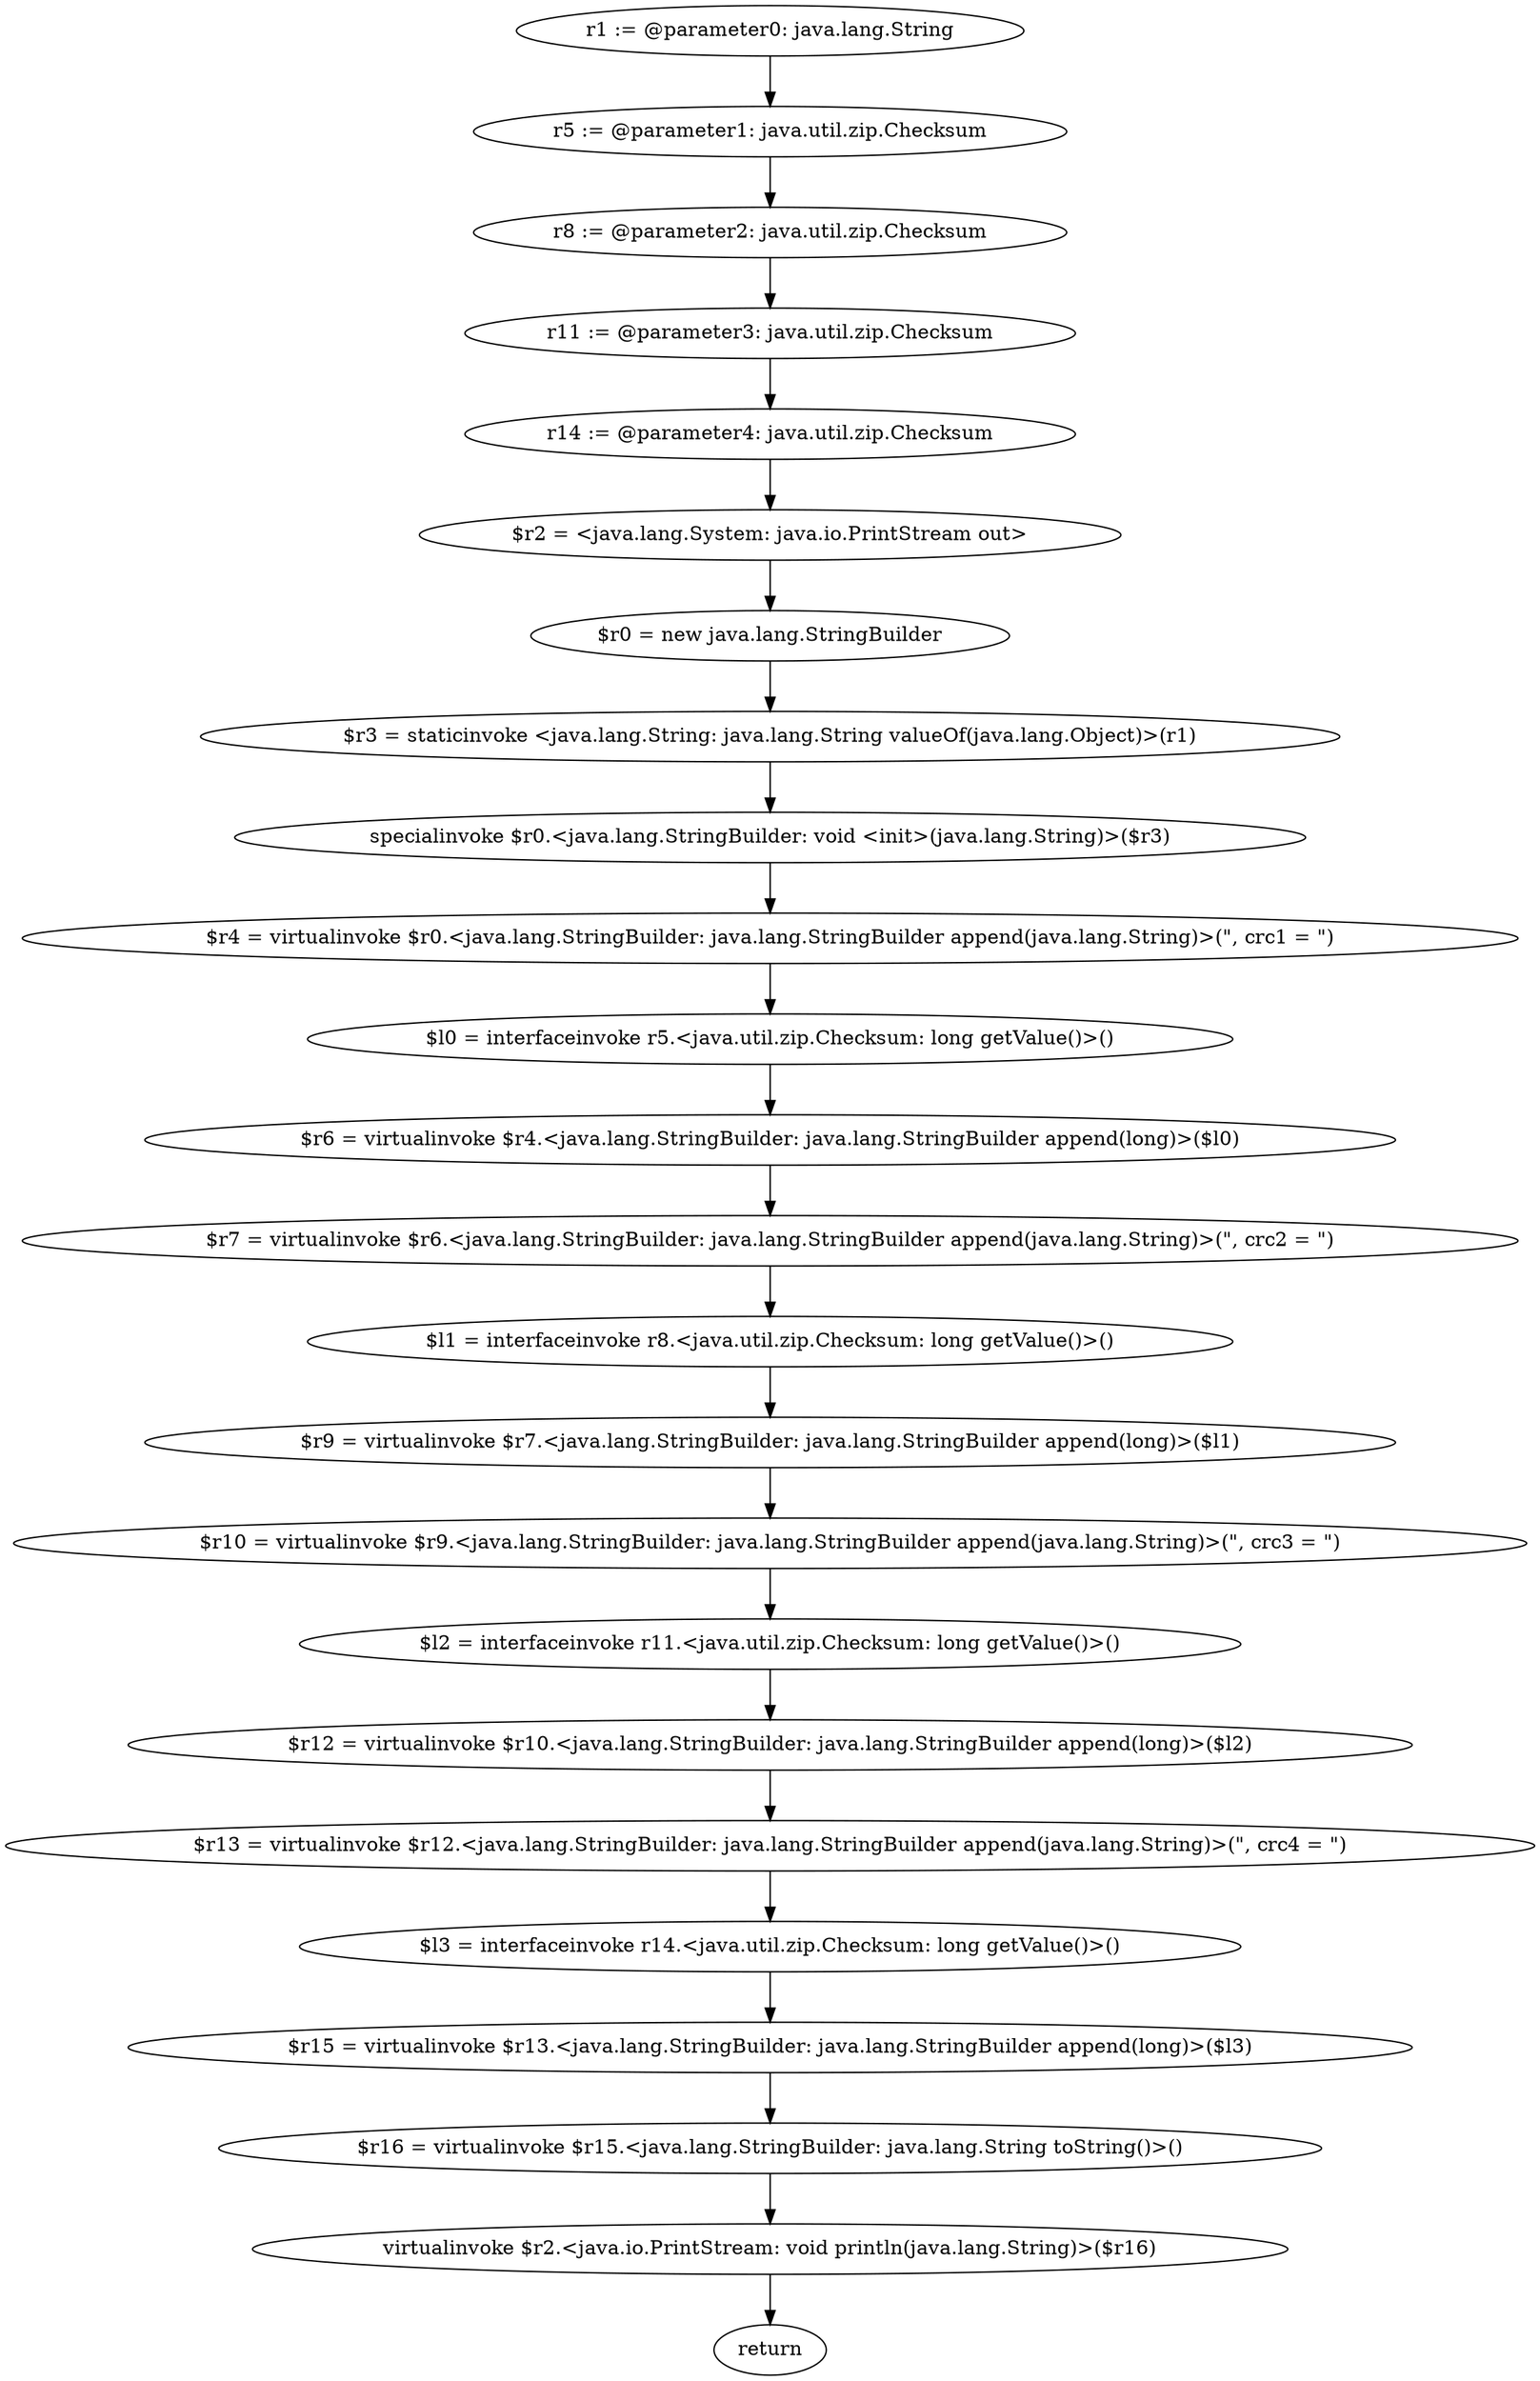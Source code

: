 digraph "unitGraph" {
    "r1 := @parameter0: java.lang.String"
    "r5 := @parameter1: java.util.zip.Checksum"
    "r8 := @parameter2: java.util.zip.Checksum"
    "r11 := @parameter3: java.util.zip.Checksum"
    "r14 := @parameter4: java.util.zip.Checksum"
    "$r2 = <java.lang.System: java.io.PrintStream out>"
    "$r0 = new java.lang.StringBuilder"
    "$r3 = staticinvoke <java.lang.String: java.lang.String valueOf(java.lang.Object)>(r1)"
    "specialinvoke $r0.<java.lang.StringBuilder: void <init>(java.lang.String)>($r3)"
    "$r4 = virtualinvoke $r0.<java.lang.StringBuilder: java.lang.StringBuilder append(java.lang.String)>(\", crc1 = \")"
    "$l0 = interfaceinvoke r5.<java.util.zip.Checksum: long getValue()>()"
    "$r6 = virtualinvoke $r4.<java.lang.StringBuilder: java.lang.StringBuilder append(long)>($l0)"
    "$r7 = virtualinvoke $r6.<java.lang.StringBuilder: java.lang.StringBuilder append(java.lang.String)>(\", crc2 = \")"
    "$l1 = interfaceinvoke r8.<java.util.zip.Checksum: long getValue()>()"
    "$r9 = virtualinvoke $r7.<java.lang.StringBuilder: java.lang.StringBuilder append(long)>($l1)"
    "$r10 = virtualinvoke $r9.<java.lang.StringBuilder: java.lang.StringBuilder append(java.lang.String)>(\", crc3 = \")"
    "$l2 = interfaceinvoke r11.<java.util.zip.Checksum: long getValue()>()"
    "$r12 = virtualinvoke $r10.<java.lang.StringBuilder: java.lang.StringBuilder append(long)>($l2)"
    "$r13 = virtualinvoke $r12.<java.lang.StringBuilder: java.lang.StringBuilder append(java.lang.String)>(\", crc4 = \")"
    "$l3 = interfaceinvoke r14.<java.util.zip.Checksum: long getValue()>()"
    "$r15 = virtualinvoke $r13.<java.lang.StringBuilder: java.lang.StringBuilder append(long)>($l3)"
    "$r16 = virtualinvoke $r15.<java.lang.StringBuilder: java.lang.String toString()>()"
    "virtualinvoke $r2.<java.io.PrintStream: void println(java.lang.String)>($r16)"
    "return"
    "r1 := @parameter0: java.lang.String"->"r5 := @parameter1: java.util.zip.Checksum";
    "r5 := @parameter1: java.util.zip.Checksum"->"r8 := @parameter2: java.util.zip.Checksum";
    "r8 := @parameter2: java.util.zip.Checksum"->"r11 := @parameter3: java.util.zip.Checksum";
    "r11 := @parameter3: java.util.zip.Checksum"->"r14 := @parameter4: java.util.zip.Checksum";
    "r14 := @parameter4: java.util.zip.Checksum"->"$r2 = <java.lang.System: java.io.PrintStream out>";
    "$r2 = <java.lang.System: java.io.PrintStream out>"->"$r0 = new java.lang.StringBuilder";
    "$r0 = new java.lang.StringBuilder"->"$r3 = staticinvoke <java.lang.String: java.lang.String valueOf(java.lang.Object)>(r1)";
    "$r3 = staticinvoke <java.lang.String: java.lang.String valueOf(java.lang.Object)>(r1)"->"specialinvoke $r0.<java.lang.StringBuilder: void <init>(java.lang.String)>($r3)";
    "specialinvoke $r0.<java.lang.StringBuilder: void <init>(java.lang.String)>($r3)"->"$r4 = virtualinvoke $r0.<java.lang.StringBuilder: java.lang.StringBuilder append(java.lang.String)>(\", crc1 = \")";
    "$r4 = virtualinvoke $r0.<java.lang.StringBuilder: java.lang.StringBuilder append(java.lang.String)>(\", crc1 = \")"->"$l0 = interfaceinvoke r5.<java.util.zip.Checksum: long getValue()>()";
    "$l0 = interfaceinvoke r5.<java.util.zip.Checksum: long getValue()>()"->"$r6 = virtualinvoke $r4.<java.lang.StringBuilder: java.lang.StringBuilder append(long)>($l0)";
    "$r6 = virtualinvoke $r4.<java.lang.StringBuilder: java.lang.StringBuilder append(long)>($l0)"->"$r7 = virtualinvoke $r6.<java.lang.StringBuilder: java.lang.StringBuilder append(java.lang.String)>(\", crc2 = \")";
    "$r7 = virtualinvoke $r6.<java.lang.StringBuilder: java.lang.StringBuilder append(java.lang.String)>(\", crc2 = \")"->"$l1 = interfaceinvoke r8.<java.util.zip.Checksum: long getValue()>()";
    "$l1 = interfaceinvoke r8.<java.util.zip.Checksum: long getValue()>()"->"$r9 = virtualinvoke $r7.<java.lang.StringBuilder: java.lang.StringBuilder append(long)>($l1)";
    "$r9 = virtualinvoke $r7.<java.lang.StringBuilder: java.lang.StringBuilder append(long)>($l1)"->"$r10 = virtualinvoke $r9.<java.lang.StringBuilder: java.lang.StringBuilder append(java.lang.String)>(\", crc3 = \")";
    "$r10 = virtualinvoke $r9.<java.lang.StringBuilder: java.lang.StringBuilder append(java.lang.String)>(\", crc3 = \")"->"$l2 = interfaceinvoke r11.<java.util.zip.Checksum: long getValue()>()";
    "$l2 = interfaceinvoke r11.<java.util.zip.Checksum: long getValue()>()"->"$r12 = virtualinvoke $r10.<java.lang.StringBuilder: java.lang.StringBuilder append(long)>($l2)";
    "$r12 = virtualinvoke $r10.<java.lang.StringBuilder: java.lang.StringBuilder append(long)>($l2)"->"$r13 = virtualinvoke $r12.<java.lang.StringBuilder: java.lang.StringBuilder append(java.lang.String)>(\", crc4 = \")";
    "$r13 = virtualinvoke $r12.<java.lang.StringBuilder: java.lang.StringBuilder append(java.lang.String)>(\", crc4 = \")"->"$l3 = interfaceinvoke r14.<java.util.zip.Checksum: long getValue()>()";
    "$l3 = interfaceinvoke r14.<java.util.zip.Checksum: long getValue()>()"->"$r15 = virtualinvoke $r13.<java.lang.StringBuilder: java.lang.StringBuilder append(long)>($l3)";
    "$r15 = virtualinvoke $r13.<java.lang.StringBuilder: java.lang.StringBuilder append(long)>($l3)"->"$r16 = virtualinvoke $r15.<java.lang.StringBuilder: java.lang.String toString()>()";
    "$r16 = virtualinvoke $r15.<java.lang.StringBuilder: java.lang.String toString()>()"->"virtualinvoke $r2.<java.io.PrintStream: void println(java.lang.String)>($r16)";
    "virtualinvoke $r2.<java.io.PrintStream: void println(java.lang.String)>($r16)"->"return";
}
